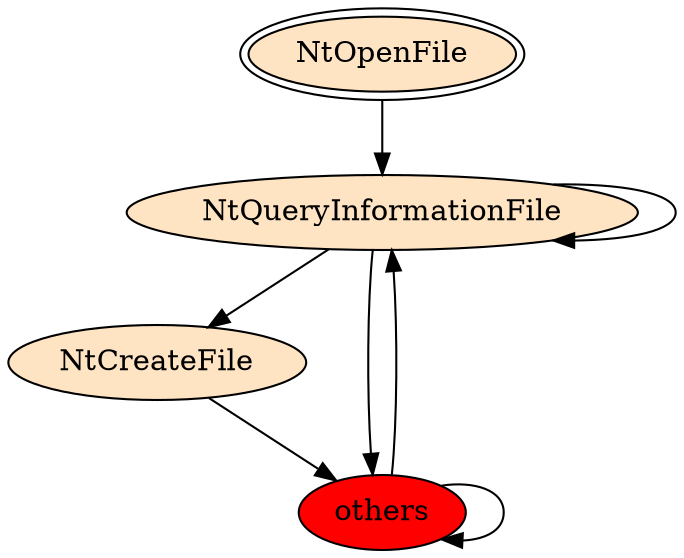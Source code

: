 digraph "./REPORTS/6760/API_PER_CATEGORY/CreateDirectoryEx.exe_2344_Files and I_O (Local file system)_API_per_Category_Transition_Matrix" {
	NtOpenFile [label=NtOpenFile fillcolor=bisque peripheries=2 style=filled]
	NtQueryInformationFile [label=NtQueryInformationFile fillcolor=bisque style=filled]
	NtOpenFile -> NtQueryInformationFile [label=""]
	NtQueryInformationFile -> NtQueryInformationFile [label=""]
	NtCreateFile [label=NtCreateFile fillcolor=bisque style=filled]
	NtQueryInformationFile -> NtCreateFile [label=""]
	others [label=others fillcolor=red style=filled]
	NtQueryInformationFile -> others [label=""]
	NtCreateFile -> others [label=""]
	others -> NtQueryInformationFile [label=""]
	others -> others [label=""]
}
